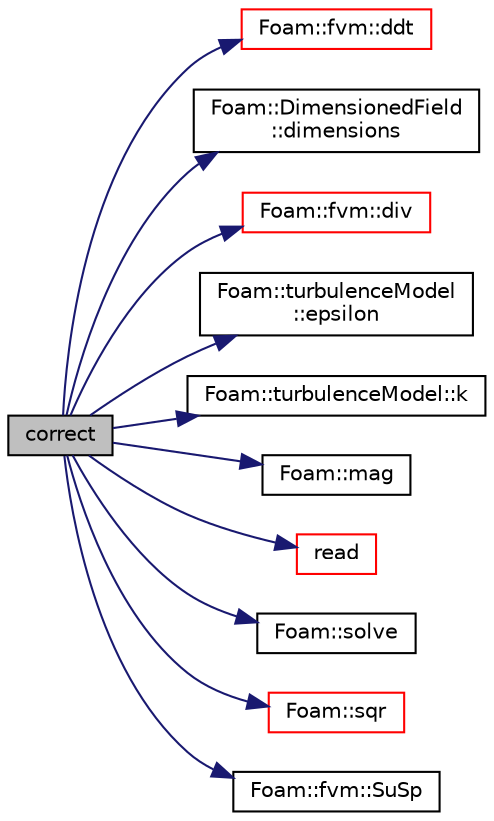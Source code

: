 digraph "correct"
{
  bgcolor="transparent";
  edge [fontname="Helvetica",fontsize="10",labelfontname="Helvetica",labelfontsize="10"];
  node [fontname="Helvetica",fontsize="10",shape=record];
  rankdir="LR";
  Node1 [label="correct",height=0.2,width=0.4,color="black", fillcolor="grey75", style="filled", fontcolor="black"];
  Node1 -> Node2 [color="midnightblue",fontsize="10",style="solid",fontname="Helvetica"];
  Node2 [label="Foam::fvm::ddt",height=0.2,width=0.4,color="red",URL="$a10793.html#a2d88eca98ab69b84af7ddb96e35f5a44"];
  Node1 -> Node3 [color="midnightblue",fontsize="10",style="solid",fontname="Helvetica"];
  Node3 [label="Foam::DimensionedField\l::dimensions",height=0.2,width=0.4,color="black",URL="$a00533.html#a6098093e7de06370342a85cfae8b31f5",tooltip="Return dimensions. "];
  Node1 -> Node4 [color="midnightblue",fontsize="10",style="solid",fontname="Helvetica"];
  Node4 [label="Foam::fvm::div",height=0.2,width=0.4,color="red",URL="$a10793.html#a058dd4757c11ae656c8d576632b33d25"];
  Node1 -> Node5 [color="midnightblue",fontsize="10",style="solid",fontname="Helvetica"];
  Node5 [label="Foam::turbulenceModel\l::epsilon",height=0.2,width=0.4,color="black",URL="$a02709.html#a5dde6dd365b52eccdd838f2218acab9e",tooltip="Return the turbulence kinetic energy dissipation rate. "];
  Node1 -> Node6 [color="midnightblue",fontsize="10",style="solid",fontname="Helvetica"];
  Node6 [label="Foam::turbulenceModel::k",height=0.2,width=0.4,color="black",URL="$a02709.html#a3f82cf7bd1acf0346fcf9c6f6af56834",tooltip="Return the turbulence kinetic energy. "];
  Node1 -> Node7 [color="midnightblue",fontsize="10",style="solid",fontname="Helvetica"];
  Node7 [label="Foam::mag",height=0.2,width=0.4,color="black",URL="$a10758.html#a929da2a3fdcf3dacbbe0487d3a330dae"];
  Node1 -> Node8 [color="midnightblue",fontsize="10",style="solid",fontname="Helvetica"];
  Node8 [label="read",height=0.2,width=0.4,color="red",URL="$a02160.html#af5acd6a83c1f6711ba04ca9cb129ddc3",tooltip="Update properties from given dictionary. "];
  Node1 -> Node9 [color="midnightblue",fontsize="10",style="solid",fontname="Helvetica"];
  Node9 [label="Foam::solve",height=0.2,width=0.4,color="black",URL="$a10758.html#a8d0243cca6dbaab978da0126875aa319",tooltip="Solve returning the solution statistics given convergence tolerance. "];
  Node1 -> Node10 [color="midnightblue",fontsize="10",style="solid",fontname="Helvetica"];
  Node10 [label="Foam::sqr",height=0.2,width=0.4,color="red",URL="$a10758.html#a277dc11c581d53826ab5090b08f3b17b"];
  Node1 -> Node11 [color="midnightblue",fontsize="10",style="solid",fontname="Helvetica"];
  Node11 [label="Foam::fvm::SuSp",height=0.2,width=0.4,color="black",URL="$a10793.html#afbc5644dc62f3adaff3848482484e0a6"];
}
